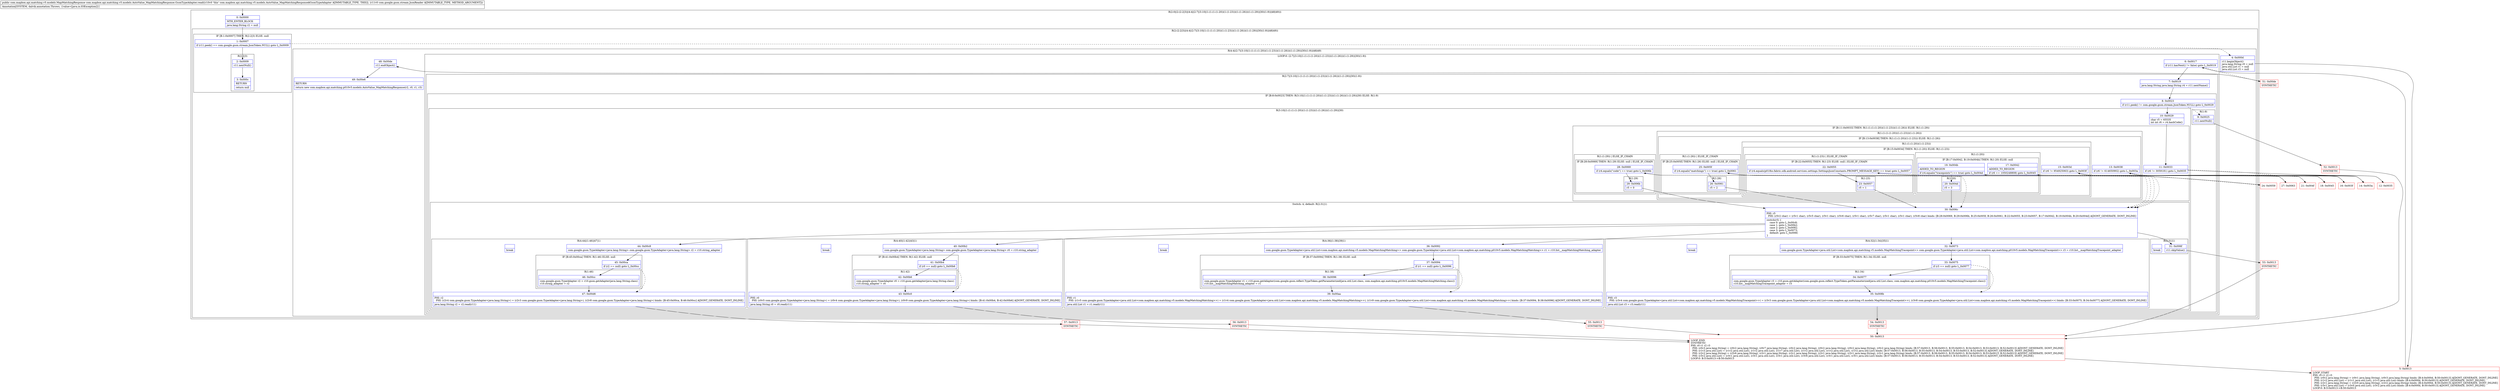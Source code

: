 digraph "CFG forcom.mapbox.api.matching.v5.models.AutoValue_MapMatchingResponse.GsonTypeAdapter.read(Lcom\/google\/gson\/stream\/JsonReader;)Lcom\/mapbox\/api\/matching\/v5\/models\/MapMatchingResponse;" {
subgraph cluster_Region_294551932 {
label = "R(2:0|(2:(2:2|3)|(4:4|(2:7|(3:10|(1:(1:(1:(1:20))(1:(1:23)))(1:(1:26)))(1:(1:29))|30)(1:9))|48|49)))";
node [shape=record,color=blue];
Node_0 [shape=record,label="{0\:\ 0x0000|MTH_ENTER_BLOCK\l|java.lang.String r2 = null\l}"];
subgraph cluster_Region_2099713916 {
label = "R(2:(2:2|3)|(4:4|(2:7|(3:10|(1:(1:(1:(1:20))(1:(1:23)))(1:(1:26)))(1:(1:29))|30)(1:9))|48|49))";
node [shape=record,color=blue];
subgraph cluster_IfRegion_603038183 {
label = "IF [B:1:0x0007] THEN: R(2:2|3) ELSE: null";
node [shape=record,color=blue];
Node_1 [shape=record,label="{1\:\ 0x0007|if (r11.peek() == com.google.gson.stream.JsonToken.NULL) goto L_0x0009\l}"];
subgraph cluster_Region_787919600 {
label = "R(2:2|3)";
node [shape=record,color=blue];
Node_2 [shape=record,label="{2\:\ 0x0009|r11.nextNull()\l}"];
Node_3 [shape=record,label="{3\:\ 0x000c|RETURN\l|return null\l}"];
}
}
subgraph cluster_Region_1940929494 {
label = "R(4:4|(2:7|(3:10|(1:(1:(1:(1:20))(1:(1:23)))(1:(1:26)))(1:(1:29))|30)(1:9))|48|49)";
node [shape=record,color=blue];
Node_4 [shape=record,label="{4\:\ 0x000d|r11.beginObject()\ljava.lang.String r0 = null\ljava.util.List r1 = null\ljava.util.List r3 = null\l}"];
subgraph cluster_LoopRegion_1275037315 {
label = "LOOP:0: (2:7|(3:10|(1:(1:(1:(1:20))(1:(1:23)))(1:(1:26)))(1:(1:29))|30)(1:9))";
node [shape=record,color=blue];
Node_6 [shape=record,label="{6\:\ 0x0017|if (r11.hasNext() != false) goto L_0x0019\l}"];
subgraph cluster_Region_828555806 {
label = "R(2:7|(3:10|(1:(1:(1:(1:20))(1:(1:23)))(1:(1:26)))(1:(1:29))|30)(1:9))";
node [shape=record,color=blue];
Node_7 [shape=record,label="{7\:\ 0x0019|java.lang.String java.lang.String r4 = r11.nextName()\l}"];
subgraph cluster_IfRegion_245818487 {
label = "IF [B:8:0x0023] THEN: R(3:10|(1:(1:(1:(1:20))(1:(1:23)))(1:(1:26)))(1:(1:29))|30) ELSE: R(1:9)";
node [shape=record,color=blue];
Node_8 [shape=record,label="{8\:\ 0x0023|if (r11.peek() != com.google.gson.stream.JsonToken.NULL) goto L_0x0029\l}"];
subgraph cluster_Region_1324634693 {
label = "R(3:10|(1:(1:(1:(1:20))(1:(1:23)))(1:(1:26)))(1:(1:29))|30)";
node [shape=record,color=blue];
Node_10 [shape=record,label="{10\:\ 0x0029|char r5 = 65535\lint int r6 = r4.hashCode()\l}"];
subgraph cluster_IfRegion_1157599350 {
label = "IF [B:11:0x0033] THEN: R(1:(1:(1:(1:20))(1:(1:23)))(1:(1:26))) ELSE: R(1:(1:29))";
node [shape=record,color=blue];
Node_11 [shape=record,label="{11\:\ 0x0033|if (r6 != 3059181) goto L_0x0035\l}"];
subgraph cluster_Region_544641757 {
label = "R(1:(1:(1:(1:20))(1:(1:23)))(1:(1:26)))";
node [shape=record,color=blue];
subgraph cluster_IfRegion_2018470645 {
label = "IF [B:13:0x0038] THEN: R(1:(1:(1:20))(1:(1:23))) ELSE: R(1:(1:26))";
node [shape=record,color=blue];
Node_13 [shape=record,label="{13\:\ 0x0038|if (r6 != 614650902) goto L_0x003a\l}"];
subgraph cluster_Region_999085329 {
label = "R(1:(1:(1:20))(1:(1:23)))";
node [shape=record,color=blue];
subgraph cluster_IfRegion_2011839572 {
label = "IF [B:15:0x003d] THEN: R(1:(1:20)) ELSE: R(1:(1:23))";
node [shape=record,color=blue];
Node_15 [shape=record,label="{15\:\ 0x003d|if (r6 != 954925063) goto L_0x003f\l}"];
subgraph cluster_Region_217089917 {
label = "R(1:(1:20))";
node [shape=record,color=blue];
subgraph cluster_IfRegion_1396111665 {
label = "IF [B:17:0x0042, B:19:0x004b] THEN: R(1:20) ELSE: null";
node [shape=record,color=blue];
Node_17 [shape=record,label="{17\:\ 0x0042|ADDED_TO_REGION\l|if (r6 == 1050248808) goto L_0x0045\l}"];
Node_19 [shape=record,label="{19\:\ 0x004b|ADDED_TO_REGION\l|if (r4.equals(\"tracepoints\") == true) goto L_0x004d\l}"];
subgraph cluster_Region_175160139 {
label = "R(1:20)";
node [shape=record,color=blue];
Node_20 [shape=record,label="{20\:\ 0x004d|r5 = 3\l}"];
}
}
}
subgraph cluster_Region_902582216 {
label = "R(1:(1:23)) | ELSE_IF_CHAIN\l";
node [shape=record,color=blue];
subgraph cluster_IfRegion_1627597748 {
label = "IF [B:22:0x0055] THEN: R(1:23) ELSE: null | ELSE_IF_CHAIN\l";
node [shape=record,color=blue];
Node_22 [shape=record,label="{22\:\ 0x0055|if (r4.equals(p018io.fabric.sdk.android.services.settings.SettingsJsonConstants.PROMPT_MESSAGE_KEY) == true) goto L_0x0057\l}"];
subgraph cluster_Region_1132461682 {
label = "R(1:23)";
node [shape=record,color=blue];
Node_23 [shape=record,label="{23\:\ 0x0057|r5 = 1\l}"];
}
}
}
}
}
subgraph cluster_Region_557372374 {
label = "R(1:(1:26)) | ELSE_IF_CHAIN\l";
node [shape=record,color=blue];
subgraph cluster_IfRegion_1180067768 {
label = "IF [B:25:0x005f] THEN: R(1:26) ELSE: null | ELSE_IF_CHAIN\l";
node [shape=record,color=blue];
Node_25 [shape=record,label="{25\:\ 0x005f|if (r4.equals(\"matchings\") == true) goto L_0x0061\l}"];
subgraph cluster_Region_920728753 {
label = "R(1:26)";
node [shape=record,color=blue];
Node_26 [shape=record,label="{26\:\ 0x0061|r5 = 2\l}"];
}
}
}
}
}
subgraph cluster_Region_2084679357 {
label = "R(1:(1:29)) | ELSE_IF_CHAIN\l";
node [shape=record,color=blue];
subgraph cluster_IfRegion_719090509 {
label = "IF [B:28:0x0069] THEN: R(1:29) ELSE: null | ELSE_IF_CHAIN\l";
node [shape=record,color=blue];
Node_28 [shape=record,label="{28\:\ 0x0069|if (r4.equals(\"code\") == true) goto L_0x006b\l}"];
subgraph cluster_Region_1321723990 {
label = "R(1:29)";
node [shape=record,color=blue];
Node_29 [shape=record,label="{29\:\ 0x006b|r5 = 0\l}"];
}
}
}
}
subgraph cluster_SwitchRegion_2072278795 {
label = "Switch: 4, default: R(2:31|1)";
node [shape=record,color=blue];
Node_30 [shape=record,label="{30\:\ 0x006c|PHI: r5 \l  PHI: (r5v2 char) = (r5v1 char), (r5v5 char), (r5v1 char), (r5v6 char), (r5v1 char), (r5v7 char), (r5v1 char), (r5v1 char), (r5v8 char) binds: [B:28:0x0069, B:29:0x006b, B:25:0x005f, B:26:0x0061, B:22:0x0055, B:23:0x0057, B:17:0x0042, B:19:0x004b, B:20:0x004d] A[DONT_GENERATE, DONT_INLINE]\l|switch(r5) \{\l    case 0: goto L_0x00c8;\l    case 1: goto L_0x00b2;\l    case 2: goto L_0x0092;\l    case 3: goto L_0x0073;\l    default: goto L_0x006f;\l\}\l}"];
subgraph cluster_Region_1701226274 {
label = "R(4:44|(1:46)|47|1)";
node [shape=record,color=blue];
Node_44 [shape=record,label="{44\:\ 0x00c8|com.google.gson.TypeAdapter\<java.lang.String\> com.google.gson.TypeAdapter\<java.lang.String\> r2 = r10.string_adapter\l}"];
subgraph cluster_IfRegion_390752314 {
label = "IF [B:45:0x00ca] THEN: R(1:46) ELSE: null";
node [shape=record,color=blue];
Node_45 [shape=record,label="{45\:\ 0x00ca|if (r2 == null) goto L_0x00cc\l}"];
subgraph cluster_Region_789459341 {
label = "R(1:46)";
node [shape=record,color=blue];
Node_46 [shape=record,label="{46\:\ 0x00cc|com.google.gson.TypeAdapter r2 = r10.gson.getAdapter(java.lang.String.class)\lr10.string_adapter = r2\l}"];
}
}
Node_47 [shape=record,label="{47\:\ 0x00d6|PHI: r2 \l  PHI: (r2v4 com.google.gson.TypeAdapter\<java.lang.String\>) = (r2v3 com.google.gson.TypeAdapter\<java.lang.String\>), (r2v8 com.google.gson.TypeAdapter\<java.lang.String\>) binds: [B:45:0x00ca, B:46:0x00cc] A[DONT_GENERATE, DONT_INLINE]\l|java.lang.String r2 = r2.read(r11)\l}"];
Node_InsnContainer_1954678055 [shape=record,label="{|break\l}"];
}
subgraph cluster_Region_1980841736 {
label = "R(4:40|(1:42)|43|1)";
node [shape=record,color=blue];
Node_40 [shape=record,label="{40\:\ 0x00b2|com.google.gson.TypeAdapter\<java.lang.String\> com.google.gson.TypeAdapter\<java.lang.String\> r0 = r10.string_adapter\l}"];
subgraph cluster_IfRegion_847197878 {
label = "IF [B:41:0x00b4] THEN: R(1:42) ELSE: null";
node [shape=record,color=blue];
Node_41 [shape=record,label="{41\:\ 0x00b4|if (r0 == null) goto L_0x00b6\l}"];
subgraph cluster_Region_349286628 {
label = "R(1:42)";
node [shape=record,color=blue];
Node_42 [shape=record,label="{42\:\ 0x00b6|com.google.gson.TypeAdapter r0 = r10.gson.getAdapter(java.lang.String.class)\lr10.string_adapter = r0\l}"];
}
}
Node_43 [shape=record,label="{43\:\ 0x00c0|PHI: r0 \l  PHI: (r0v5 com.google.gson.TypeAdapter\<java.lang.String\>) = (r0v4 com.google.gson.TypeAdapter\<java.lang.String\>), (r0v9 com.google.gson.TypeAdapter\<java.lang.String\>) binds: [B:41:0x00b4, B:42:0x00b6] A[DONT_GENERATE, DONT_INLINE]\l|java.lang.String r0 = r0.read(r11)\l}"];
Node_InsnContainer_593999472 [shape=record,label="{|break\l}"];
}
subgraph cluster_Region_334611927 {
label = "R(4:36|(1:38)|39|1)";
node [shape=record,color=blue];
Node_36 [shape=record,label="{36\:\ 0x0092|com.google.gson.TypeAdapter\<java.util.List\<com.mapbox.api.matching.v5.models.MapMatchingMatching\>\> com.google.gson.TypeAdapter\<java.util.List\<com.mapbox.api.matching.p010v5.models.MapMatchingMatching\>\> r1 = r10.list__mapMatchingMatching_adapter\l}"];
subgraph cluster_IfRegion_686576955 {
label = "IF [B:37:0x0094] THEN: R(1:38) ELSE: null";
node [shape=record,color=blue];
Node_37 [shape=record,label="{37\:\ 0x0094|if (r1 == null) goto L_0x0096\l}"];
subgraph cluster_Region_1822681901 {
label = "R(1:38)";
node [shape=record,color=blue];
Node_38 [shape=record,label="{38\:\ 0x0096|com.google.gson.TypeAdapter r1 = r10.gson.getAdapter(com.google.gson.reflect.TypeToken.getParameterized(java.util.List.class, com.mapbox.api.matching.p010v5.models.MapMatchingMatching.class))\lr10.list__mapMatchingMatching_adapter = r1\l}"];
}
}
Node_39 [shape=record,label="{39\:\ 0x00aa|PHI: r1 \l  PHI: (r1v5 com.google.gson.TypeAdapter\<java.util.List\<com.mapbox.api.matching.v5.models.MapMatchingMatching\>\>) = (r1v4 com.google.gson.TypeAdapter\<java.util.List\<com.mapbox.api.matching.v5.models.MapMatchingMatching\>\>), (r1v9 com.google.gson.TypeAdapter\<java.util.List\<com.mapbox.api.matching.v5.models.MapMatchingMatching\>\>) binds: [B:37:0x0094, B:38:0x0096] A[DONT_GENERATE, DONT_INLINE]\l|java.util.List r1 = r1.read(r11)\l}"];
Node_InsnContainer_1143371689 [shape=record,label="{|break\l}"];
}
subgraph cluster_Region_1140735804 {
label = "R(4:32|(1:34)|35|1)";
node [shape=record,color=blue];
Node_32 [shape=record,label="{32\:\ 0x0073|com.google.gson.TypeAdapter\<java.util.List\<com.mapbox.api.matching.v5.models.MapMatchingTracepoint\>\> com.google.gson.TypeAdapter\<java.util.List\<com.mapbox.api.matching.p010v5.models.MapMatchingTracepoint\>\> r3 = r10.list__mapMatchingTracepoint_adapter\l}"];
subgraph cluster_IfRegion_2057493590 {
label = "IF [B:33:0x0075] THEN: R(1:34) ELSE: null";
node [shape=record,color=blue];
Node_33 [shape=record,label="{33\:\ 0x0075|if (r3 == null) goto L_0x0077\l}"];
subgraph cluster_Region_832804434 {
label = "R(1:34)";
node [shape=record,color=blue];
Node_34 [shape=record,label="{34\:\ 0x0077|com.google.gson.TypeAdapter r3 = r10.gson.getAdapter(com.google.gson.reflect.TypeToken.getParameterized(java.util.List.class, com.mapbox.api.matching.p010v5.models.MapMatchingTracepoint.class))\lr10.list__mapMatchingTracepoint_adapter = r3\l}"];
}
}
Node_35 [shape=record,label="{35\:\ 0x008b|PHI: r3 \l  PHI: (r3v4 com.google.gson.TypeAdapter\<java.util.List\<com.mapbox.api.matching.v5.models.MapMatchingTracepoint\>\>) = (r3v3 com.google.gson.TypeAdapter\<java.util.List\<com.mapbox.api.matching.v5.models.MapMatchingTracepoint\>\>), (r3v8 com.google.gson.TypeAdapter\<java.util.List\<com.mapbox.api.matching.v5.models.MapMatchingTracepoint\>\>) binds: [B:33:0x0075, B:34:0x0077] A[DONT_GENERATE, DONT_INLINE]\l|java.util.List r3 = r3.read(r11)\l}"];
Node_InsnContainer_895688150 [shape=record,label="{|break\l}"];
}
subgraph cluster_Region_1370266976 {
label = "R(2:31|1)";
node [shape=record,color=blue];
Node_31 [shape=record,label="{31\:\ 0x006f|r11.skipValue()\l}"];
Node_InsnContainer_1332110611 [shape=record,label="{|break\l}"];
}
}
}
subgraph cluster_Region_940234857 {
label = "R(1:9)";
node [shape=record,color=blue];
Node_9 [shape=record,label="{9\:\ 0x0025|r11.nextNull()\l}"];
}
}
}
}
Node_48 [shape=record,label="{48\:\ 0x00de|r11.endObject()\l}"];
Node_49 [shape=record,label="{49\:\ 0x00e6|RETURN\l|return new com.mapbox.api.matching.p010v5.models.AutoValue_MapMatchingResponse(r2, r0, r1, r3)\l}"];
}
}
}
Node_5 [shape=record,color=red,label="{5\:\ 0x0013|LOOP_START\lPHI: r0 r1 r2 r3 \l  PHI: (r0v2 java.lang.String) = (r0v1 java.lang.String), (r0v3 java.lang.String) binds: [B:4:0x000d, B:50:0x0013] A[DONT_GENERATE, DONT_INLINE]\l  PHI: (r1v2 java.util.List) = (r1v1 java.util.List), (r1v3 java.util.List) binds: [B:4:0x000d, B:50:0x0013] A[DONT_GENERATE, DONT_INLINE]\l  PHI: (r2v1 java.lang.String) = (r2v0 java.lang.String), (r2v2 java.lang.String) binds: [B:4:0x000d, B:50:0x0013] A[DONT_GENERATE, DONT_INLINE]\l  PHI: (r3v1 java.util.List) = (r3v0 java.util.List), (r3v2 java.util.List) binds: [B:4:0x000d, B:50:0x0013] A[DONT_GENERATE, DONT_INLINE]\lLOOP:0: B:5:0x0013\-\>B:50:0x0013\l}"];
Node_12 [shape=record,color=red,label="{12\:\ 0x0035}"];
Node_14 [shape=record,color=red,label="{14\:\ 0x003a}"];
Node_16 [shape=record,color=red,label="{16\:\ 0x003f}"];
Node_18 [shape=record,color=red,label="{18\:\ 0x0045}"];
Node_21 [shape=record,color=red,label="{21\:\ 0x004f}"];
Node_24 [shape=record,color=red,label="{24\:\ 0x0059}"];
Node_27 [shape=record,color=red,label="{27\:\ 0x0063}"];
Node_50 [shape=record,color=red,label="{50\:\ 0x0013|LOOP_END\lSYNTHETIC\lPHI: r0 r1 r2 r3 \l  PHI: (r0v3 java.lang.String) = (r0v2 java.lang.String), (r0v7 java.lang.String), (r0v2 java.lang.String), (r0v2 java.lang.String), (r0v2 java.lang.String), (r0v2 java.lang.String) binds: [B:57:0x0013, B:56:0x0013, B:55:0x0013, B:54:0x0013, B:53:0x0013, B:52:0x0013] A[DONT_GENERATE, DONT_INLINE]\l  PHI: (r1v3 java.util.List) = (r1v2 java.util.List), (r1v2 java.util.List), (r1v7 java.util.List), (r1v2 java.util.List), (r1v2 java.util.List), (r1v2 java.util.List) binds: [B:57:0x0013, B:56:0x0013, B:55:0x0013, B:54:0x0013, B:53:0x0013, B:52:0x0013] A[DONT_GENERATE, DONT_INLINE]\l  PHI: (r2v2 java.lang.String) = (r2v6 java.lang.String), (r2v1 java.lang.String), (r2v1 java.lang.String), (r2v1 java.lang.String), (r2v1 java.lang.String), (r2v1 java.lang.String) binds: [B:57:0x0013, B:56:0x0013, B:55:0x0013, B:54:0x0013, B:53:0x0013, B:52:0x0013] A[DONT_GENERATE, DONT_INLINE]\l  PHI: (r3v2 java.util.List) = (r3v1 java.util.List), (r3v1 java.util.List), (r3v1 java.util.List), (r3v6 java.util.List), (r3v1 java.util.List), (r3v1 java.util.List) binds: [B:57:0x0013, B:56:0x0013, B:55:0x0013, B:54:0x0013, B:53:0x0013, B:52:0x0013] A[DONT_GENERATE, DONT_INLINE]\lLOOP:0: B:5:0x0013\-\>B:50:0x0013\l}"];
Node_51 [shape=record,color=red,label="{51\:\ 0x00de|SYNTHETIC\l}"];
Node_52 [shape=record,color=red,label="{52\:\ 0x0013|SYNTHETIC\l}"];
Node_53 [shape=record,color=red,label="{53\:\ 0x0013|SYNTHETIC\l}"];
Node_54 [shape=record,color=red,label="{54\:\ 0x0013|SYNTHETIC\l}"];
Node_55 [shape=record,color=red,label="{55\:\ 0x0013|SYNTHETIC\l}"];
Node_56 [shape=record,color=red,label="{56\:\ 0x0013|SYNTHETIC\l}"];
Node_57 [shape=record,color=red,label="{57\:\ 0x0013|SYNTHETIC\l}"];
MethodNode[shape=record,label="{public com.mapbox.api.matching.v5.models.MapMatchingResponse com.mapbox.api.matching.v5.models.AutoValue_MapMatchingResponse.GsonTypeAdapter.read((r10v0 'this' com.mapbox.api.matching.v5.models.AutoValue_MapMatchingResponse$GsonTypeAdapter A[IMMUTABLE_TYPE, THIS]), (r11v0 com.google.gson.stream.JsonReader A[IMMUTABLE_TYPE, METHOD_ARGUMENT]))  | Annotation[SYSTEM, dalvik.annotation.Throws, \{value=[java.io.IOException]\}]\l}"];
MethodNode -> Node_0;
Node_0 -> Node_1;
Node_1 -> Node_2;
Node_1 -> Node_4[style=dashed];
Node_2 -> Node_3;
Node_4 -> Node_5;
Node_6 -> Node_7;
Node_6 -> Node_51[style=dashed];
Node_7 -> Node_8;
Node_8 -> Node_9[style=dashed];
Node_8 -> Node_10;
Node_10 -> Node_11;
Node_11 -> Node_12;
Node_11 -> Node_27[style=dashed];
Node_13 -> Node_14;
Node_13 -> Node_24[style=dashed];
Node_15 -> Node_16;
Node_15 -> Node_21[style=dashed];
Node_17 -> Node_18;
Node_17 -> Node_30[style=dashed];
Node_19 -> Node_20;
Node_19 -> Node_30[style=dashed];
Node_20 -> Node_30;
Node_22 -> Node_23;
Node_22 -> Node_30[style=dashed];
Node_23 -> Node_30;
Node_25 -> Node_26;
Node_25 -> Node_30[style=dashed];
Node_26 -> Node_30;
Node_28 -> Node_29;
Node_28 -> Node_30[style=dashed];
Node_29 -> Node_30;
Node_30 -> Node_31;
Node_30 -> Node_32;
Node_30 -> Node_36;
Node_30 -> Node_40;
Node_30 -> Node_44;
Node_44 -> Node_45;
Node_45 -> Node_46;
Node_45 -> Node_47[style=dashed];
Node_46 -> Node_47;
Node_47 -> Node_57;
Node_40 -> Node_41;
Node_41 -> Node_42;
Node_41 -> Node_43[style=dashed];
Node_42 -> Node_43;
Node_43 -> Node_56;
Node_36 -> Node_37;
Node_37 -> Node_38;
Node_37 -> Node_39[style=dashed];
Node_38 -> Node_39;
Node_39 -> Node_55;
Node_32 -> Node_33;
Node_33 -> Node_34;
Node_33 -> Node_35[style=dashed];
Node_34 -> Node_35;
Node_35 -> Node_54;
Node_31 -> Node_53;
Node_9 -> Node_52;
Node_48 -> Node_49;
Node_5 -> Node_6;
Node_12 -> Node_13;
Node_14 -> Node_15;
Node_16 -> Node_17;
Node_18 -> Node_19;
Node_21 -> Node_22;
Node_24 -> Node_25;
Node_27 -> Node_28;
Node_50 -> Node_5;
Node_51 -> Node_48;
Node_52 -> Node_50;
Node_53 -> Node_50;
Node_54 -> Node_50;
Node_55 -> Node_50;
Node_56 -> Node_50;
Node_57 -> Node_50;
}

